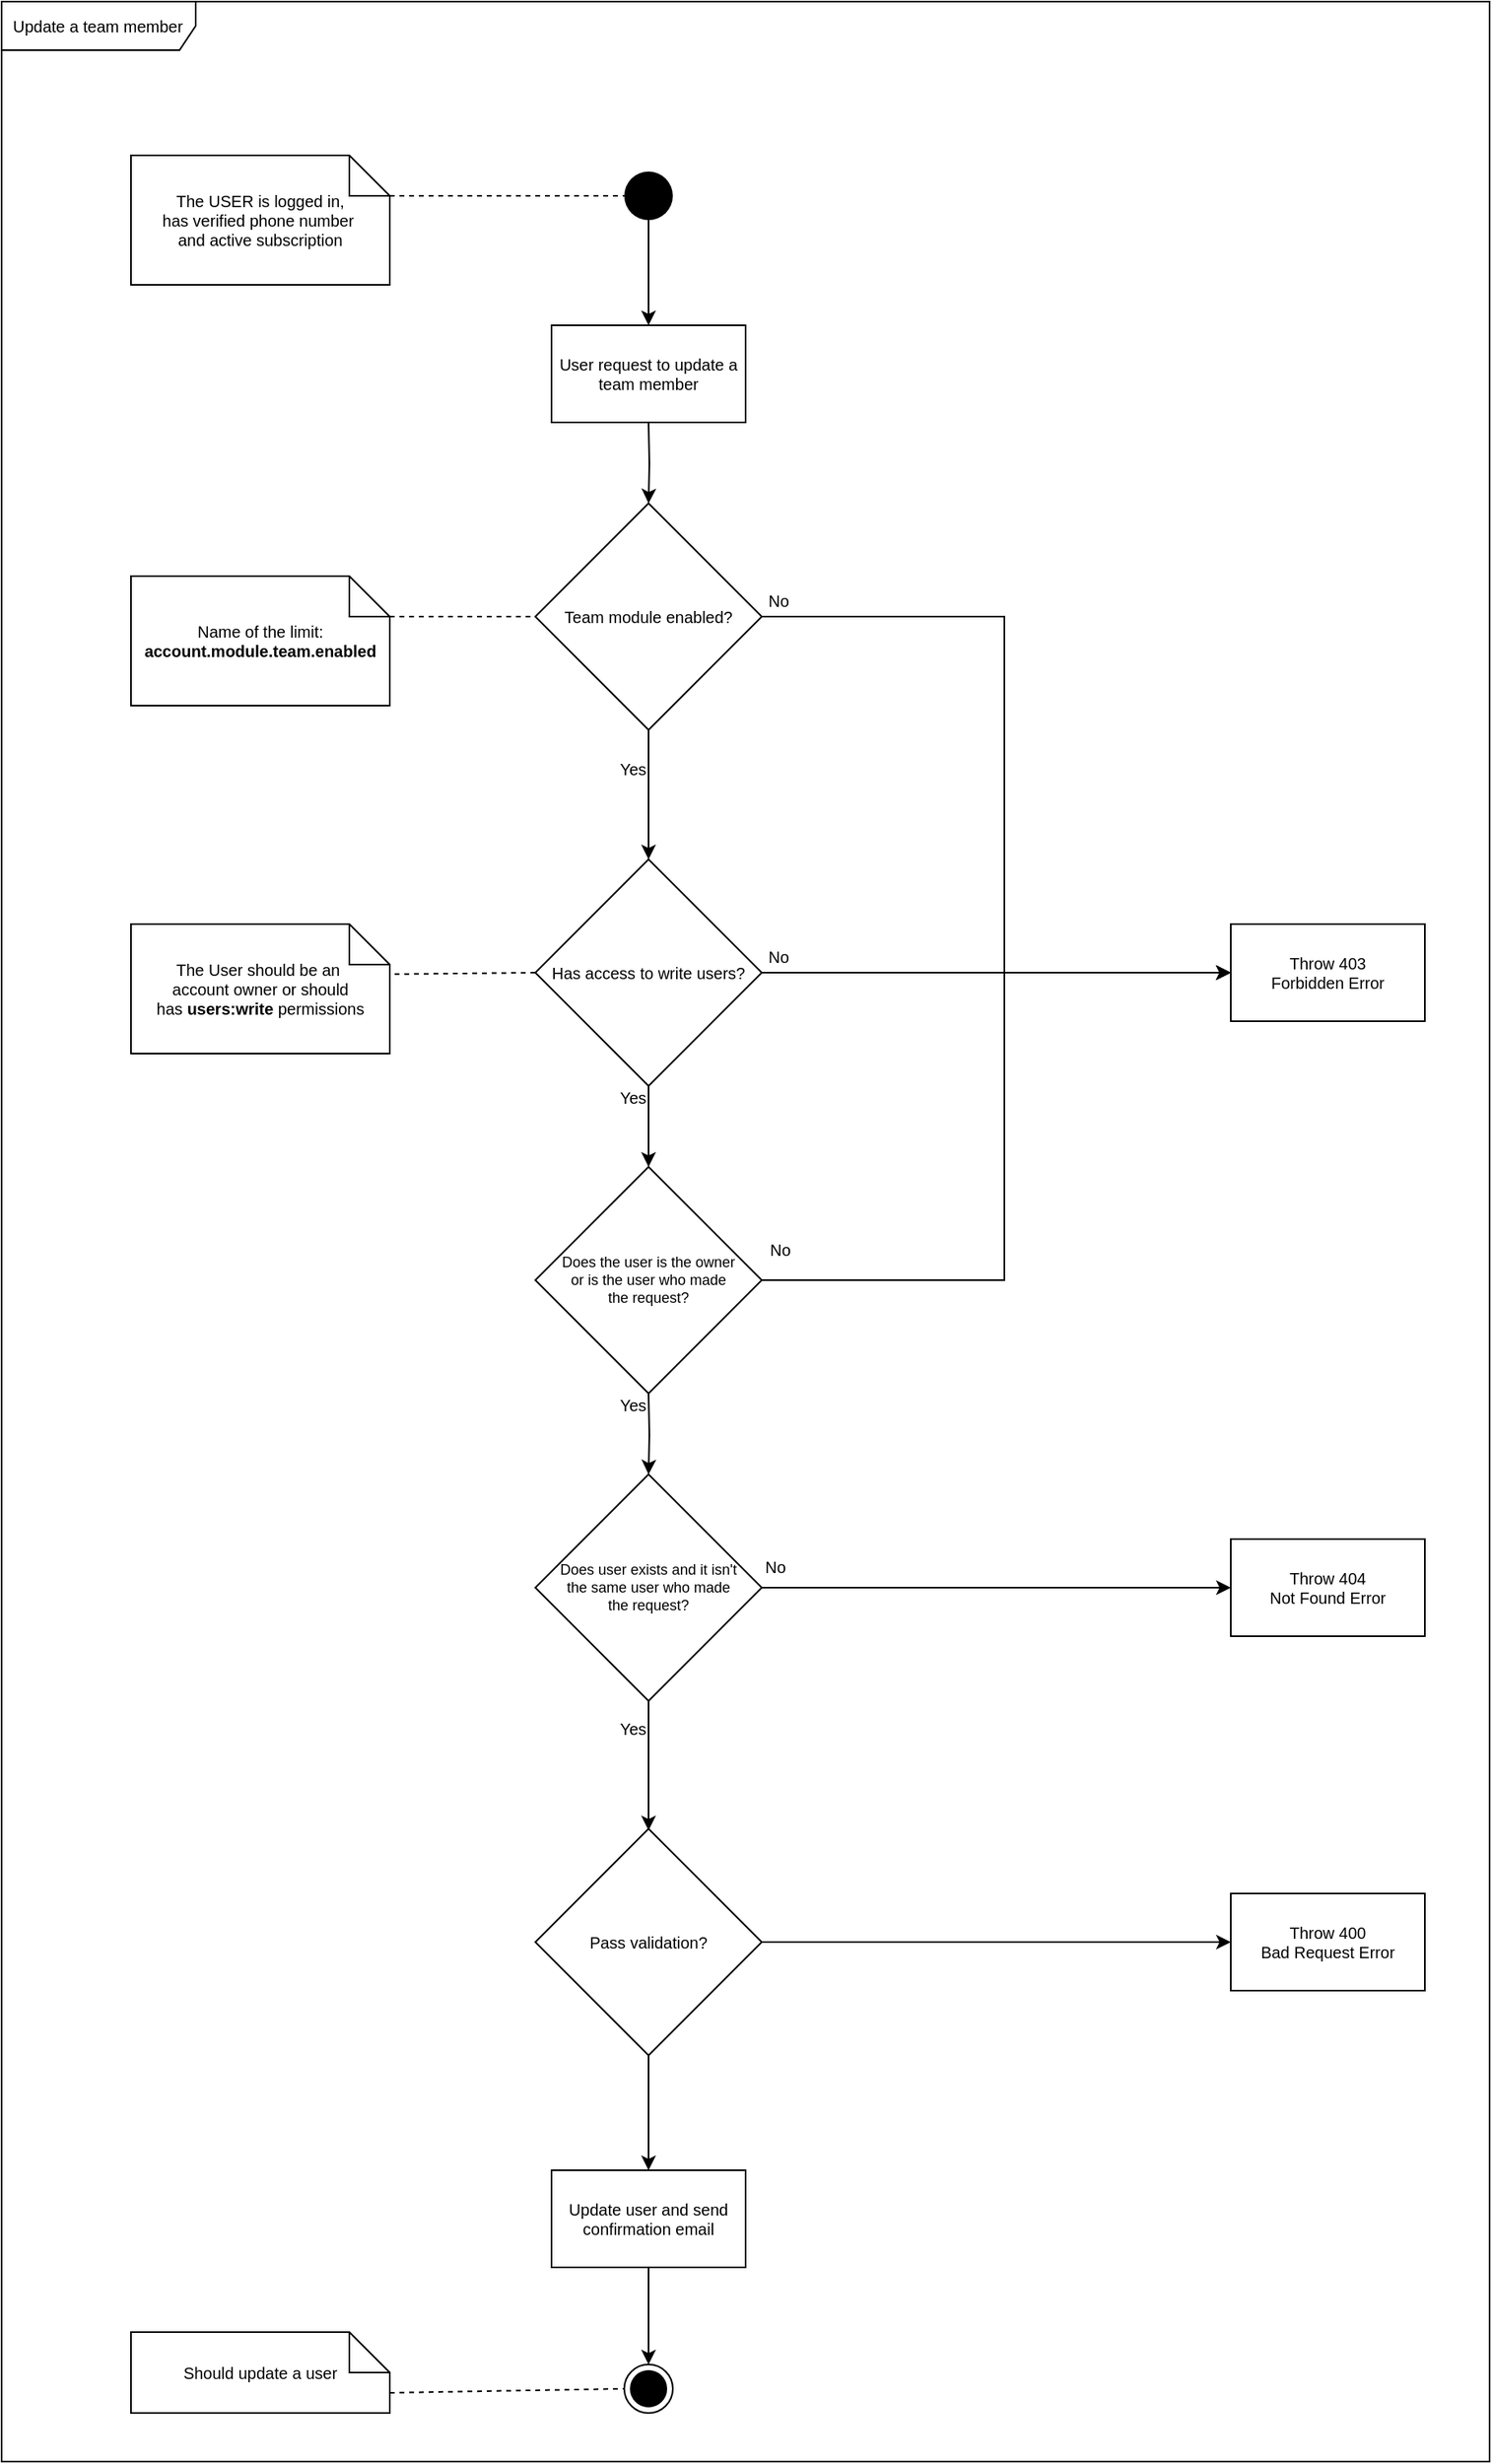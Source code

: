 <mxfile version="14.2.4" type="device"><diagram id="LAdtnahb33CyycmEKUE_" name="Page-1"><mxGraphModel dx="868" dy="494" grid="1" gridSize="10" guides="1" tooltips="1" connect="1" arrows="1" fold="1" page="1" pageScale="1" pageWidth="827" pageHeight="1169" math="0" shadow="0"><root><mxCell id="0"/><mxCell id="1" parent="0"/><mxCell id="5Sk8wb11EY-DPFTjuj0G-1" value="Update a team member&lt;span style=&quot;color: rgba(0 , 0 , 0 , 0) ; font-family: monospace ; font-size: 0px&quot;&gt;%3CmxGraphModel%3E%3Croot%3E%3CmxCell%20id%3D%220%22%2F%3E%3CmxCell%20id%3D%221%22%20parent%3D%220%22%2F%3E%3CmxCell%20id%3D%222%22%20value%3D%22The%20USER%20is%20logged%20in%2C%26lt%3Bbr%26gt%3Bhas%20verified%20phone%20number%26amp%3Bnbsp%3B%26lt%3Bbr%26gt%3Band%20active%20subscription%22%20style%3D%22shape%3Dnote2%3BboundedLbl%3D1%3BwhiteSpace%3Dwrap%3Bhtml%3D1%3Bsize%3D25%3BverticalAlign%3Dtop%3Balign%3Dcenter%3BfontSize%3D10%3B%22%20vertex%3D%221%22%20parent%3D%221%22%3E%3CmxGeometry%20x%3D%22200%22%20y%3D%22135%22%20width%3D%22160%22%20height%3D%2280%22%20as%3D%22geometry%22%2F%3E%3C%2FmxCell%3E%3C%2Froot%3E%3C%2FmxGraphModel%3E&lt;/span&gt;" style="shape=umlFrame;whiteSpace=wrap;html=1;width=120;height=30;boundedLbl=1;verticalAlign=middle;align=left;spacingLeft=5;fontSize=10;" vertex="1" parent="1"><mxGeometry x="120" y="40" width="920" height="1520" as="geometry"/></mxCell><mxCell id="5Sk8wb11EY-DPFTjuj0G-4" value="" style="endArrow=none;dashed=1;html=1;fontSize=10;entryX=0;entryY=0.5;entryDx=0;entryDy=0;exitX=0;exitY=0;exitDx=160;exitDy=25;exitPerimeter=0;" edge="1" parent="1" source="5Sk8wb11EY-DPFTjuj0G-8" target="5Sk8wb11EY-DPFTjuj0G-7"><mxGeometry width="50" height="50" relative="1" as="geometry"><mxPoint x="400" y="160" as="sourcePoint"/><mxPoint x="480" y="190" as="targetPoint"/></mxGeometry></mxCell><mxCell id="5Sk8wb11EY-DPFTjuj0G-5" value="&lt;font style=&quot;font-size: 10px&quot;&gt;User request to update a team member&lt;/font&gt;" style="rounded=0;whiteSpace=wrap;html=1;fontSize=10;" vertex="1" parent="1"><mxGeometry x="460" y="240" width="120" height="60" as="geometry"/></mxCell><mxCell id="5Sk8wb11EY-DPFTjuj0G-6" style="edgeStyle=orthogonalEdgeStyle;rounded=0;orthogonalLoop=1;jettySize=auto;html=1;entryX=0.5;entryY=0;entryDx=0;entryDy=0;fontSize=10;" edge="1" parent="1" source="5Sk8wb11EY-DPFTjuj0G-7" target="5Sk8wb11EY-DPFTjuj0G-5"><mxGeometry relative="1" as="geometry"/></mxCell><mxCell id="5Sk8wb11EY-DPFTjuj0G-7" value="" style="ellipse;fillColor=#000000;strokeColor=none;fontSize=10;" vertex="1" parent="1"><mxGeometry x="505" y="145" width="30" height="30" as="geometry"/></mxCell><mxCell id="5Sk8wb11EY-DPFTjuj0G-8" value="The USER is logged in,&lt;br&gt;has verified phone number&amp;nbsp;&lt;br&gt;and active subscription" style="shape=note2;boundedLbl=1;whiteSpace=wrap;html=1;size=25;verticalAlign=middle;align=center;fontSize=10;" vertex="1" parent="1"><mxGeometry x="200" y="135" width="160" height="80" as="geometry"/></mxCell><mxCell id="5Sk8wb11EY-DPFTjuj0G-9" value="No" style="edgeLabel;html=1;align=center;verticalAlign=middle;resizable=0;points=[];fontSize=10;" vertex="1" connectable="0" parent="1"><mxGeometry x="600" y="410" as="geometry"/></mxCell><mxCell id="5Sk8wb11EY-DPFTjuj0G-30" style="edgeStyle=orthogonalEdgeStyle;rounded=0;orthogonalLoop=1;jettySize=auto;html=1;entryX=0;entryY=0.5;entryDx=0;entryDy=0;exitX=1;exitY=0.5;exitDx=0;exitDy=0;" edge="1" parent="1" source="5Sk8wb11EY-DPFTjuj0G-46" target="5Sk8wb11EY-DPFTjuj0G-27"><mxGeometry relative="1" as="geometry"><mxPoint x="580" y="420" as="sourcePoint"/><Array as="points"><mxPoint x="740" y="420"/><mxPoint x="740" y="640"/></Array></mxGeometry></mxCell><mxCell id="5Sk8wb11EY-DPFTjuj0G-11" value="" style="endArrow=none;dashed=1;html=1;exitX=0;exitY=0;exitDx=160;exitDy=25;exitPerimeter=0;entryX=0;entryY=0.5;entryDx=0;entryDy=0;fontSize=10;" edge="1" parent="1" source="5Sk8wb11EY-DPFTjuj0G-12" target="5Sk8wb11EY-DPFTjuj0G-46"><mxGeometry width="50" height="50" relative="1" as="geometry"><mxPoint x="390" y="420" as="sourcePoint"/><mxPoint x="460" y="420" as="targetPoint"/></mxGeometry></mxCell><mxCell id="5Sk8wb11EY-DPFTjuj0G-12" value="Name of the limit:&lt;br&gt;&lt;b&gt;account.module.team.enabled&lt;/b&gt;" style="shape=note2;boundedLbl=1;whiteSpace=wrap;html=1;size=25;verticalAlign=middle;align=center;fontSize=10;" vertex="1" parent="1"><mxGeometry x="200" y="395" width="160" height="80" as="geometry"/></mxCell><mxCell id="5Sk8wb11EY-DPFTjuj0G-29" style="edgeStyle=orthogonalEdgeStyle;rounded=0;orthogonalLoop=1;jettySize=auto;html=1;exitX=1;exitY=0.5;exitDx=0;exitDy=0;" edge="1" parent="1" source="5Sk8wb11EY-DPFTjuj0G-45" target="5Sk8wb11EY-DPFTjuj0G-27"><mxGeometry relative="1" as="geometry"><mxPoint x="580" y="640" as="sourcePoint"/></mxGeometry></mxCell><mxCell id="5Sk8wb11EY-DPFTjuj0G-14" value="" style="endArrow=none;dashed=1;html=1;exitX=0;exitY=0.5;exitDx=0;exitDy=0;entryX=0.995;entryY=0.387;entryDx=0;entryDy=0;entryPerimeter=0;fontSize=10;" edge="1" parent="1" source="5Sk8wb11EY-DPFTjuj0G-45" target="5Sk8wb11EY-DPFTjuj0G-15"><mxGeometry width="50" height="50" relative="1" as="geometry"><mxPoint x="460" y="640" as="sourcePoint"/><mxPoint x="390" y="780" as="targetPoint"/></mxGeometry></mxCell><mxCell id="5Sk8wb11EY-DPFTjuj0G-15" value="The User should be an&amp;nbsp;&lt;br&gt;account&amp;nbsp;owner or should has&amp;nbsp;&lt;b&gt;users:write&lt;/b&gt;&amp;nbsp;permissions" style="shape=note2;boundedLbl=1;whiteSpace=wrap;html=1;size=25;verticalAlign=middle;align=center;fontSize=10;" vertex="1" parent="1"><mxGeometry x="200" y="610" width="160" height="80" as="geometry"/></mxCell><mxCell id="5Sk8wb11EY-DPFTjuj0G-16" value="Yes" style="edgeLabel;html=1;align=center;verticalAlign=middle;resizable=0;points=[];fontSize=10;" vertex="1" connectable="0" parent="1"><mxGeometry x="611.455" y="640" as="geometry"><mxPoint x="-102" y="77" as="offset"/></mxGeometry></mxCell><mxCell id="5Sk8wb11EY-DPFTjuj0G-17" value="No" style="edgeLabel;html=1;align=center;verticalAlign=middle;resizable=0;points=[];fontSize=10;" vertex="1" connectable="0" parent="1"><mxGeometry x="600" y="630" as="geometry"/></mxCell><mxCell id="5Sk8wb11EY-DPFTjuj0G-19" value="No" style="edgeLabel;html=1;align=center;verticalAlign=middle;resizable=0;points=[];fontSize=10;" vertex="1" connectable="0" parent="1"><mxGeometry x="600" y="630" as="geometry"/></mxCell><mxCell id="5Sk8wb11EY-DPFTjuj0G-20" style="edgeStyle=orthogonalEdgeStyle;rounded=0;orthogonalLoop=1;jettySize=auto;html=1;entryX=0.5;entryY=0;entryDx=0;entryDy=0;fontSize=10;" edge="1" parent="1" target="5Sk8wb11EY-DPFTjuj0G-46"><mxGeometry relative="1" as="geometry"><mxPoint x="520" y="360" as="targetPoint"/><mxPoint x="520" y="300" as="sourcePoint"/></mxGeometry></mxCell><mxCell id="5Sk8wb11EY-DPFTjuj0G-21" style="edgeStyle=orthogonalEdgeStyle;rounded=0;orthogonalLoop=1;jettySize=auto;html=1;fontSize=10;entryX=0.5;entryY=0;entryDx=0;entryDy=0;exitX=0.5;exitY=1;exitDx=0;exitDy=0;" edge="1" parent="1" source="5Sk8wb11EY-DPFTjuj0G-46" target="5Sk8wb11EY-DPFTjuj0G-45"><mxGeometry relative="1" as="geometry"><mxPoint x="520" y="580" as="targetPoint"/><mxPoint x="520" y="480" as="sourcePoint"/></mxGeometry></mxCell><mxCell id="5Sk8wb11EY-DPFTjuj0G-22" value="Yes" style="edgeLabel;html=1;align=center;verticalAlign=middle;resizable=0;points=[];fontSize=10;" vertex="1" connectable="0" parent="5Sk8wb11EY-DPFTjuj0G-21"><mxGeometry x="-0.367" relative="1" as="geometry"><mxPoint x="-10" y="-2" as="offset"/></mxGeometry></mxCell><mxCell id="5Sk8wb11EY-DPFTjuj0G-31" style="edgeStyle=orthogonalEdgeStyle;rounded=0;orthogonalLoop=1;jettySize=auto;html=1;entryX=0;entryY=0.5;entryDx=0;entryDy=0;exitX=1;exitY=0.5;exitDx=0;exitDy=0;" edge="1" parent="1" source="5Sk8wb11EY-DPFTjuj0G-23" target="5Sk8wb11EY-DPFTjuj0G-27"><mxGeometry relative="1" as="geometry"><Array as="points"><mxPoint x="740" y="830"/><mxPoint x="740" y="640"/></Array></mxGeometry></mxCell><mxCell id="5Sk8wb11EY-DPFTjuj0G-23" value="&lt;font style=&quot;font-size: 9px&quot;&gt;Does the user is the owner&lt;br style=&quot;font-size: 9px&quot;&gt;or is the user who made&lt;br style=&quot;font-size: 9px&quot;&gt;the request?&lt;br style=&quot;font-size: 9px&quot;&gt;&lt;/font&gt;" style="rhombus;whiteSpace=wrap;html=1;fontSize=9;" vertex="1" parent="1"><mxGeometry x="450" y="760" width="140" height="140" as="geometry"/></mxCell><mxCell id="5Sk8wb11EY-DPFTjuj0G-24" style="edgeStyle=orthogonalEdgeStyle;rounded=0;orthogonalLoop=1;jettySize=auto;html=1;entryX=0.5;entryY=0;entryDx=0;entryDy=0;exitX=0.5;exitY=1;exitDx=0;exitDy=0;" edge="1" parent="1" source="5Sk8wb11EY-DPFTjuj0G-45"><mxGeometry relative="1" as="geometry"><mxPoint x="520" y="700" as="sourcePoint"/><mxPoint x="520" y="760" as="targetPoint"/></mxGeometry></mxCell><mxCell id="5Sk8wb11EY-DPFTjuj0G-25" value="&lt;font style=&quot;font-size: 10px&quot;&gt;Does user exists and it isn't the same user who made the request&lt;br style=&quot;font-size: 10px&quot;&gt;&lt;/font&gt;" style="rhombus;whiteSpace=wrap;html=1;fontSize=10;" vertex="1" parent="1"><mxGeometry x="460" y="960" width="120" height="120" as="geometry"/></mxCell><mxCell id="5Sk8wb11EY-DPFTjuj0G-26" style="edgeStyle=orthogonalEdgeStyle;rounded=0;orthogonalLoop=1;jettySize=auto;html=1;entryX=0.5;entryY=0;entryDx=0;entryDy=0;" edge="1" parent="1" target="5Sk8wb11EY-DPFTjuj0G-32"><mxGeometry relative="1" as="geometry"><mxPoint x="520" y="900" as="sourcePoint"/><mxPoint x="520" y="960" as="targetPoint"/></mxGeometry></mxCell><mxCell id="5Sk8wb11EY-DPFTjuj0G-27" value="&lt;font style=&quot;font-size: 10px&quot;&gt;Throw 403&lt;br style=&quot;font-size: 10px;&quot;&gt;Forbidden Error&lt;/font&gt;" style="rounded=0;whiteSpace=wrap;html=1;fontSize=10;" vertex="1" parent="1"><mxGeometry x="880" y="610" width="120" height="60" as="geometry"/></mxCell><mxCell id="5Sk8wb11EY-DPFTjuj0G-32" value="&lt;font style=&quot;font-size: 9px&quot;&gt;&lt;font style=&quot;font-size: 9px&quot;&gt;Does user exists and it isn't&lt;br style=&quot;font-size: 9px&quot;&gt;the same user who made&lt;br style=&quot;font-size: 9px&quot;&gt;the request?&lt;/font&gt;&lt;br style=&quot;font-size: 9px&quot;&gt;&lt;/font&gt;" style="rhombus;whiteSpace=wrap;html=1;fontSize=9;" vertex="1" parent="1"><mxGeometry x="450" y="950" width="140" height="140" as="geometry"/></mxCell><mxCell id="5Sk8wb11EY-DPFTjuj0G-33" style="edgeStyle=orthogonalEdgeStyle;rounded=0;orthogonalLoop=1;jettySize=auto;html=1;entryX=0;entryY=0.5;entryDx=0;entryDy=0;" edge="1" parent="1"><mxGeometry relative="1" as="geometry"><mxPoint x="590" y="1020" as="sourcePoint"/><mxPoint x="880" y="1020" as="targetPoint"/></mxGeometry></mxCell><mxCell id="5Sk8wb11EY-DPFTjuj0G-34" value="No" style="edgeLabel;html=1;align=center;verticalAlign=middle;resizable=0;points=[];fontSize=10;" vertex="1" connectable="0" parent="1"><mxGeometry x="700.005" y="930" as="geometry"><mxPoint x="-102" y="77" as="offset"/></mxGeometry></mxCell><mxCell id="5Sk8wb11EY-DPFTjuj0G-35" value="Yes" style="edgeLabel;html=1;align=center;verticalAlign=middle;resizable=0;points=[];fontSize=10;" vertex="1" connectable="0" parent="1"><mxGeometry x="611.455" y="1030" as="geometry"><mxPoint x="-102" y="77" as="offset"/></mxGeometry></mxCell><mxCell id="5Sk8wb11EY-DPFTjuj0G-36" value="&lt;font style=&quot;font-size: 10px&quot;&gt;Throw 404&lt;br style=&quot;font-size: 10px&quot;&gt;Not Found Error&lt;/font&gt;" style="rounded=0;whiteSpace=wrap;html=1;fontSize=10;" vertex="1" parent="1"><mxGeometry x="880" y="990" width="120" height="60" as="geometry"/></mxCell><mxCell id="5Sk8wb11EY-DPFTjuj0G-51" style="edgeStyle=orthogonalEdgeStyle;rounded=0;orthogonalLoop=1;jettySize=auto;html=1;entryX=0.5;entryY=0;entryDx=0;entryDy=0;fontSize=10;" edge="1" parent="1" source="5Sk8wb11EY-DPFTjuj0G-37" target="5Sk8wb11EY-DPFTjuj0G-38"><mxGeometry relative="1" as="geometry"/></mxCell><mxCell id="5Sk8wb11EY-DPFTjuj0G-37" value="Update user and send confirmation email" style="rounded=0;whiteSpace=wrap;html=1;fontSize=10;" vertex="1" parent="1"><mxGeometry x="460" y="1380" width="120" height="60" as="geometry"/></mxCell><mxCell id="5Sk8wb11EY-DPFTjuj0G-38" value="" style="ellipse;html=1;shape=endState;fillColor=#000000;strokeColor=#000000;fontSize=10;" vertex="1" parent="1"><mxGeometry x="505" y="1500" width="30" height="30" as="geometry"/></mxCell><mxCell id="5Sk8wb11EY-DPFTjuj0G-39" value="Should update a user" style="shape=note2;boundedLbl=1;whiteSpace=wrap;html=1;size=25;verticalAlign=middle;align=center;fontSize=10;" vertex="1" parent="1"><mxGeometry x="200" y="1480" width="160" height="50" as="geometry"/></mxCell><mxCell id="5Sk8wb11EY-DPFTjuj0G-40" value="" style="endArrow=none;dashed=1;html=1;fontSize=10;entryX=0;entryY=0.5;entryDx=0;entryDy=0;exitX=0;exitY=0;exitDx=160;exitDy=37.5;exitPerimeter=0;" edge="1" parent="1" source="5Sk8wb11EY-DPFTjuj0G-39" target="5Sk8wb11EY-DPFTjuj0G-38"><mxGeometry width="50" height="50" relative="1" as="geometry"><mxPoint x="360" y="1385" as="sourcePoint"/><mxPoint x="500" y="1385" as="targetPoint"/></mxGeometry></mxCell><mxCell id="5Sk8wb11EY-DPFTjuj0G-42" style="edgeStyle=orthogonalEdgeStyle;rounded=0;orthogonalLoop=1;jettySize=auto;html=1;entryX=0.5;entryY=0;entryDx=0;entryDy=0;" edge="1" parent="1"><mxGeometry relative="1" as="geometry"><mxPoint x="520" y="1090" as="sourcePoint"/><mxPoint x="520" y="1170" as="targetPoint"/></mxGeometry></mxCell><mxCell id="5Sk8wb11EY-DPFTjuj0G-43" value="No" style="edgeLabel;html=1;align=center;verticalAlign=middle;resizable=0;points=[];fontSize=10;" vertex="1" connectable="0" parent="1"><mxGeometry x="610" y="640" as="geometry"><mxPoint x="-9" y="171" as="offset"/></mxGeometry></mxCell><mxCell id="5Sk8wb11EY-DPFTjuj0G-44" value="Yes" style="edgeLabel;html=1;align=center;verticalAlign=middle;resizable=0;points=[];fontSize=10;" vertex="1" connectable="0" parent="1"><mxGeometry x="611.455" y="830" as="geometry"><mxPoint x="-102" y="77" as="offset"/></mxGeometry></mxCell><mxCell id="5Sk8wb11EY-DPFTjuj0G-45" value="&lt;font style=&quot;font-size: 10px;&quot;&gt;Has access to write users?&lt;br style=&quot;font-size: 10px;&quot;&gt;&lt;/font&gt;" style="rhombus;whiteSpace=wrap;html=1;fontSize=10;" vertex="1" parent="1"><mxGeometry x="450" y="570" width="140" height="140" as="geometry"/></mxCell><mxCell id="5Sk8wb11EY-DPFTjuj0G-46" value="&lt;font style=&quot;font-size: 10px&quot;&gt;Team module enabled?&lt;br style=&quot;font-size: 10px&quot;&gt;&lt;/font&gt;" style="rhombus;whiteSpace=wrap;html=1;fontSize=10;" vertex="1" parent="1"><mxGeometry x="450" y="350" width="140" height="140" as="geometry"/></mxCell><mxCell id="5Sk8wb11EY-DPFTjuj0G-48" style="edgeStyle=orthogonalEdgeStyle;rounded=0;orthogonalLoop=1;jettySize=auto;html=1;entryX=0.5;entryY=0;entryDx=0;entryDy=0;fontSize=10;" edge="1" parent="1" source="5Sk8wb11EY-DPFTjuj0G-47" target="5Sk8wb11EY-DPFTjuj0G-37"><mxGeometry relative="1" as="geometry"/></mxCell><mxCell id="5Sk8wb11EY-DPFTjuj0G-50" style="edgeStyle=orthogonalEdgeStyle;rounded=0;orthogonalLoop=1;jettySize=auto;html=1;entryX=0;entryY=0.5;entryDx=0;entryDy=0;fontSize=10;" edge="1" parent="1" source="5Sk8wb11EY-DPFTjuj0G-47" target="5Sk8wb11EY-DPFTjuj0G-49"><mxGeometry relative="1" as="geometry"/></mxCell><mxCell id="5Sk8wb11EY-DPFTjuj0G-47" value="&lt;font style=&quot;font-size: 10px;&quot;&gt;Pass validation?&lt;br style=&quot;font-size: 10px;&quot;&gt;&lt;/font&gt;" style="rhombus;whiteSpace=wrap;html=1;fontSize=10;" vertex="1" parent="1"><mxGeometry x="450" y="1169" width="140" height="140" as="geometry"/></mxCell><mxCell id="5Sk8wb11EY-DPFTjuj0G-49" value="Throw 400&lt;br&gt;Bad Request Error" style="rounded=0;whiteSpace=wrap;html=1;fontSize=10;" vertex="1" parent="1"><mxGeometry x="880" y="1209" width="120" height="60" as="geometry"/></mxCell></root></mxGraphModel></diagram></mxfile>